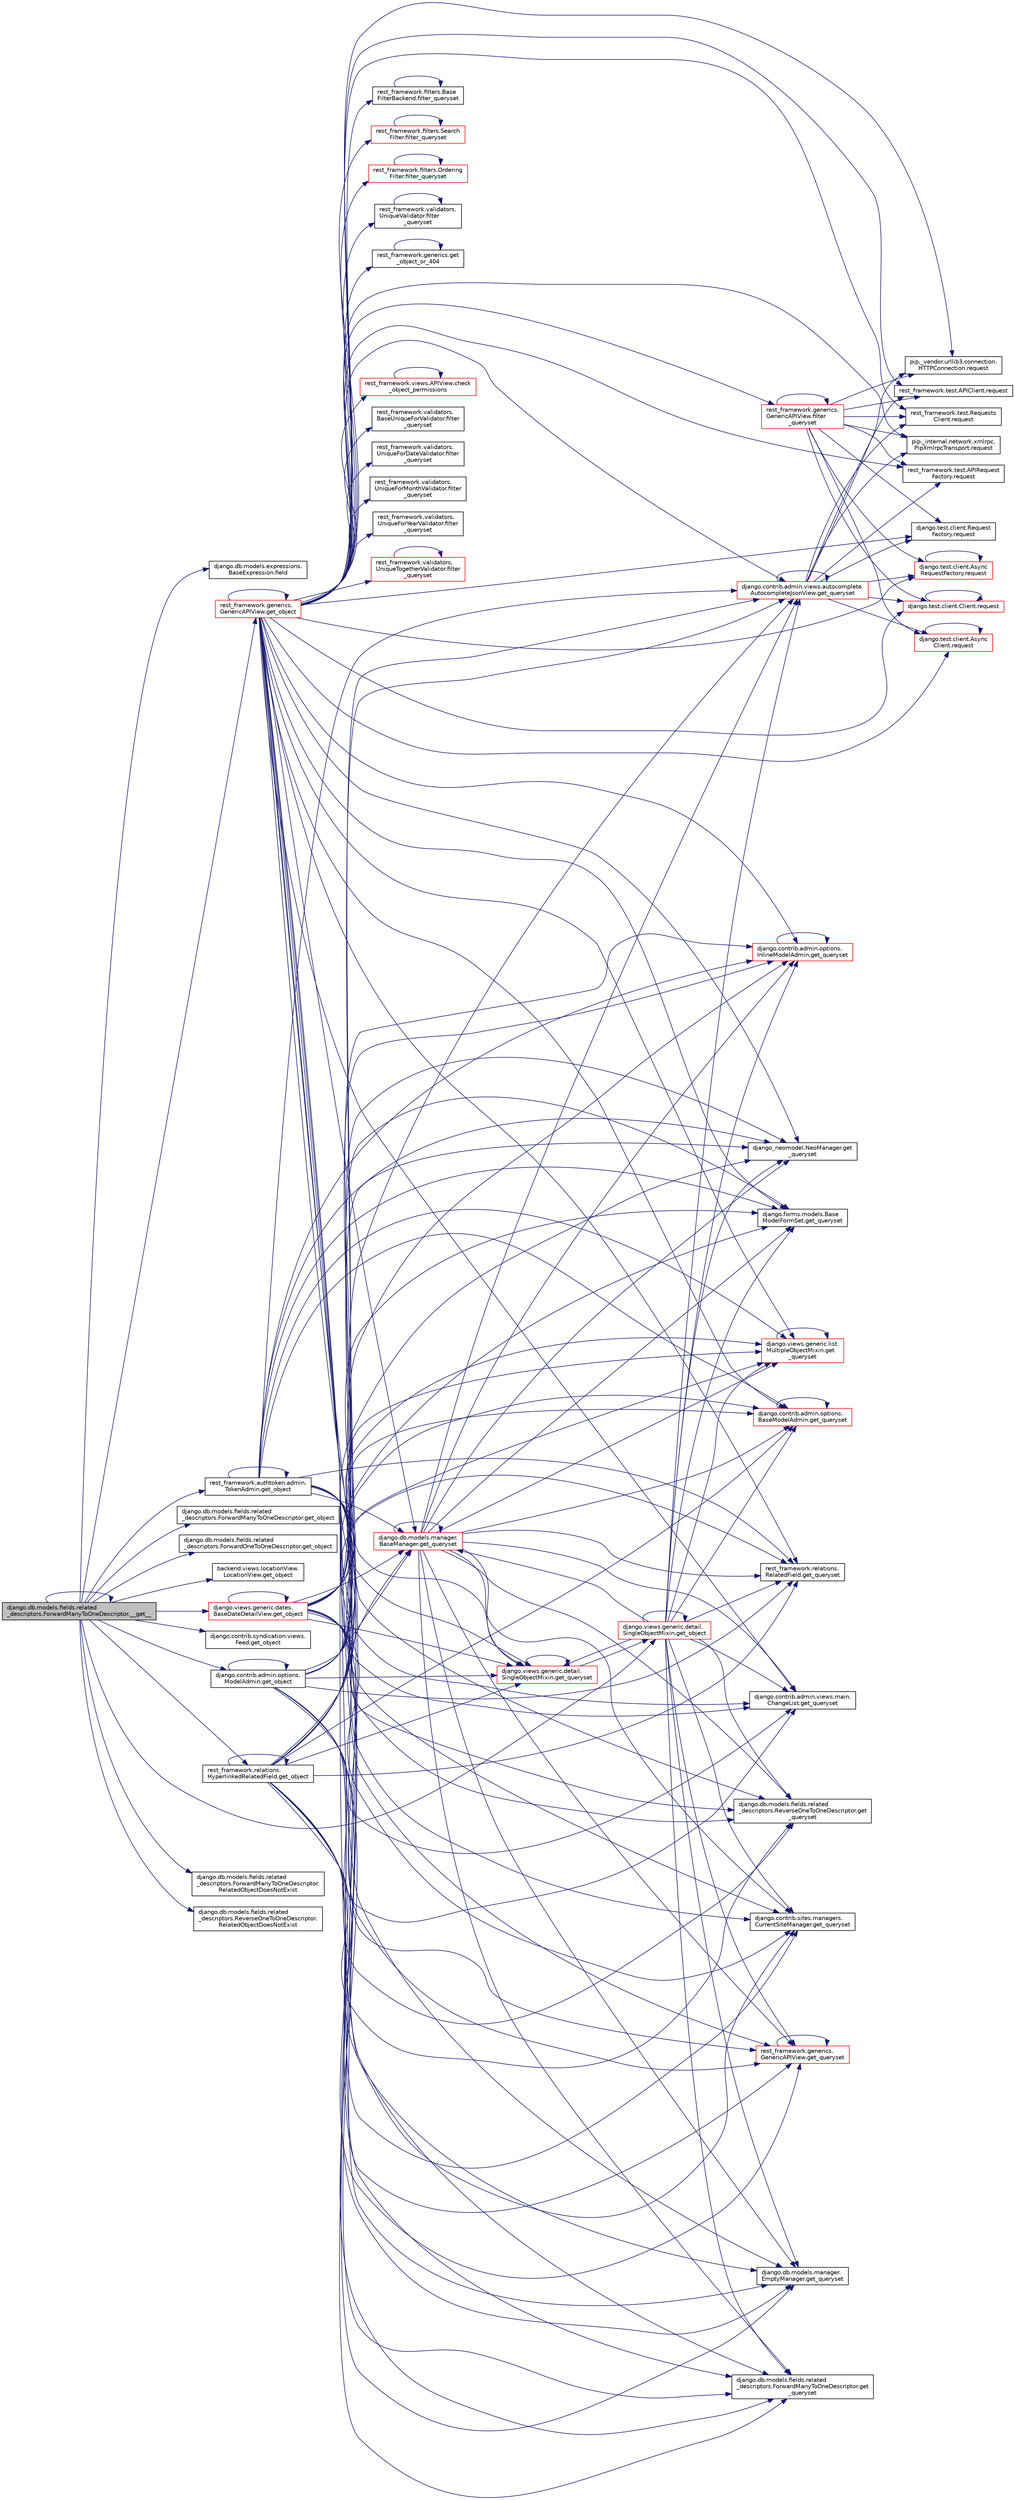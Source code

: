 digraph "django.db.models.fields.related_descriptors.ForwardManyToOneDescriptor.__get__"
{
 // LATEX_PDF_SIZE
  edge [fontname="Helvetica",fontsize="10",labelfontname="Helvetica",labelfontsize="10"];
  node [fontname="Helvetica",fontsize="10",shape=record];
  rankdir="LR";
  Node1 [label="django.db.models.fields.related\l_descriptors.ForwardManyToOneDescriptor.__get__",height=0.2,width=0.4,color="black", fillcolor="grey75", style="filled", fontcolor="black",tooltip=" "];
  Node1 -> Node1 [color="midnightblue",fontsize="10",style="solid",fontname="Helvetica"];
  Node1 -> Node2 [color="midnightblue",fontsize="10",style="solid",fontname="Helvetica"];
  Node2 [label="django.db.models.expressions.\lBaseExpression.field",height=0.2,width=0.4,color="black", fillcolor="white", style="filled",URL="$de/d6b/classdjango_1_1db_1_1models_1_1expressions_1_1_base_expression.html#ac6460ecaca5a7cac6b4bee69bce606fb",tooltip=" "];
  Node1 -> Node3 [color="midnightblue",fontsize="10",style="solid",fontname="Helvetica"];
  Node3 [label="rest_framework.generics.\lGenericAPIView.get_object",height=0.2,width=0.4,color="red", fillcolor="white", style="filled",URL="$d9/d8f/classrest__framework_1_1generics_1_1_generic_a_p_i_view.html#af19daba665c7e3f1329658f71f0dbc1c",tooltip=" "];
  Node3 -> Node4 [color="midnightblue",fontsize="10",style="solid",fontname="Helvetica"];
  Node4 [label="rest_framework.views.APIView.check\l_object_permissions",height=0.2,width=0.4,color="red", fillcolor="white", style="filled",URL="$d3/d7d/classrest__framework_1_1views_1_1_a_p_i_view.html#a370bcc22d8cd17b08a52c6276c7e6866",tooltip=" "];
  Node4 -> Node4 [color="midnightblue",fontsize="10",style="solid",fontname="Helvetica"];
  Node3 -> Node7 [color="midnightblue",fontsize="10",style="solid",fontname="Helvetica"];
  Node7 [label="rest_framework.validators.\lBaseUniqueForValidator.filter\l_queryset",height=0.2,width=0.4,color="black", fillcolor="white", style="filled",URL="$d7/d15/classrest__framework_1_1validators_1_1_base_unique_for_validator.html#ace8b3c145c3261d2e2f4a824cab92729",tooltip=" "];
  Node3 -> Node8 [color="midnightblue",fontsize="10",style="solid",fontname="Helvetica"];
  Node8 [label="rest_framework.validators.\lUniqueForDateValidator.filter\l_queryset",height=0.2,width=0.4,color="black", fillcolor="white", style="filled",URL="$d6/d87/classrest__framework_1_1validators_1_1_unique_for_date_validator.html#afb65123831066f2f7810cdb5fcb1502d",tooltip=" "];
  Node3 -> Node9 [color="midnightblue",fontsize="10",style="solid",fontname="Helvetica"];
  Node9 [label="rest_framework.validators.\lUniqueForMonthValidator.filter\l_queryset",height=0.2,width=0.4,color="black", fillcolor="white", style="filled",URL="$d0/d56/classrest__framework_1_1validators_1_1_unique_for_month_validator.html#a19757f35c1ce1a0944394cee68eabf50",tooltip=" "];
  Node3 -> Node10 [color="midnightblue",fontsize="10",style="solid",fontname="Helvetica"];
  Node10 [label="rest_framework.validators.\lUniqueForYearValidator.filter\l_queryset",height=0.2,width=0.4,color="black", fillcolor="white", style="filled",URL="$da/dd2/classrest__framework_1_1validators_1_1_unique_for_year_validator.html#af9158627f857bc4afb7c8f02594ef9a3",tooltip=" "];
  Node3 -> Node11 [color="midnightblue",fontsize="10",style="solid",fontname="Helvetica"];
  Node11 [label="rest_framework.validators.\lUniqueTogetherValidator.filter\l_queryset",height=0.2,width=0.4,color="red", fillcolor="white", style="filled",URL="$d8/df3/classrest__framework_1_1validators_1_1_unique_together_validator.html#a4febe85f06aaa05c2e5372e409847ae1",tooltip=" "];
  Node11 -> Node11 [color="midnightblue",fontsize="10",style="solid",fontname="Helvetica"];
  Node3 -> Node48 [color="midnightblue",fontsize="10",style="solid",fontname="Helvetica"];
  Node48 [label="rest_framework.generics.\lGenericAPIView.filter\l_queryset",height=0.2,width=0.4,color="red", fillcolor="white", style="filled",URL="$d9/d8f/classrest__framework_1_1generics_1_1_generic_a_p_i_view.html#a8e83d5246dc3bc05d0228ffbd3fa9297",tooltip=" "];
  Node48 -> Node48 [color="midnightblue",fontsize="10",style="solid",fontname="Helvetica"];
  Node48 -> Node49 [color="midnightblue",fontsize="10",style="solid",fontname="Helvetica"];
  Node49 [label="pip._internal.network.xmlrpc.\lPipXmlrpcTransport.request",height=0.2,width=0.4,color="black", fillcolor="white", style="filled",URL="$dd/d8a/classpip_1_1__internal_1_1network_1_1xmlrpc_1_1_pip_xmlrpc_transport.html#adb84317dcc522d845a56ce9cc4f82522",tooltip=" "];
  Node48 -> Node50 [color="midnightblue",fontsize="10",style="solid",fontname="Helvetica"];
  Node50 [label="rest_framework.test.APIRequest\lFactory.request",height=0.2,width=0.4,color="black", fillcolor="white", style="filled",URL="$da/d3c/classrest__framework_1_1test_1_1_a_p_i_request_factory.html#abd5931aada009b9fb1f1577613acd058",tooltip=" "];
  Node48 -> Node51 [color="midnightblue",fontsize="10",style="solid",fontname="Helvetica"];
  Node51 [label="django.test.client.Request\lFactory.request",height=0.2,width=0.4,color="black", fillcolor="white", style="filled",URL="$db/d7f/classdjango_1_1test_1_1client_1_1_request_factory.html#a12550839ba4cbabcf38bff0d2ff69f0a",tooltip=" "];
  Node48 -> Node52 [color="midnightblue",fontsize="10",style="solid",fontname="Helvetica"];
  Node52 [label="django.test.client.Async\lRequestFactory.request",height=0.2,width=0.4,color="red", fillcolor="white", style="filled",URL="$d6/de5/classdjango_1_1test_1_1client_1_1_async_request_factory.html#a8dcee74bc0f05203aa2aa2aad95555a9",tooltip=" "];
  Node52 -> Node52 [color="midnightblue",fontsize="10",style="solid",fontname="Helvetica"];
  Node48 -> Node54 [color="midnightblue",fontsize="10",style="solid",fontname="Helvetica"];
  Node54 [label="django.test.client.Client.request",height=0.2,width=0.4,color="red", fillcolor="white", style="filled",URL="$d2/d2e/classdjango_1_1test_1_1client_1_1_client.html#a4b25cead120a234c08a522e016cb6138",tooltip=" "];
  Node54 -> Node54 [color="midnightblue",fontsize="10",style="solid",fontname="Helvetica"];
  Node48 -> Node59 [color="midnightblue",fontsize="10",style="solid",fontname="Helvetica"];
  Node59 [label="django.test.client.Async\lClient.request",height=0.2,width=0.4,color="red", fillcolor="white", style="filled",URL="$d9/dd7/classdjango_1_1test_1_1client_1_1_async_client.html#a38330cfdf01cb69d3dd0bdb8b9777bd9",tooltip=" "];
  Node59 -> Node59 [color="midnightblue",fontsize="10",style="solid",fontname="Helvetica"];
  Node48 -> Node60 [color="midnightblue",fontsize="10",style="solid",fontname="Helvetica"];
  Node60 [label="pip._vendor.urllib3.connection.\lHTTPConnection.request",height=0.2,width=0.4,color="black", fillcolor="white", style="filled",URL="$d2/d75/classpip_1_1__vendor_1_1urllib3_1_1connection_1_1_h_t_t_p_connection.html#ae44707607a133fa0d27085cc2ea9ef85",tooltip=" "];
  Node48 -> Node517 [color="midnightblue",fontsize="10",style="solid",fontname="Helvetica"];
  Node517 [label="rest_framework.test.APIClient.request",height=0.2,width=0.4,color="black", fillcolor="white", style="filled",URL="$da/d51/classrest__framework_1_1test_1_1_a_p_i_client.html#a77b55b2a0a90921243b61303fc37e59d",tooltip=" "];
  Node48 -> Node518 [color="midnightblue",fontsize="10",style="solid",fontname="Helvetica"];
  Node518 [label="rest_framework.test.Requests\lClient.request",height=0.2,width=0.4,color="black", fillcolor="white", style="filled",URL="$de/dc8/classrest__framework_1_1test_1_1_requests_client.html#ae6de53b1244ae8817b8bf8d6838b72ba",tooltip=" "];
  Node3 -> Node5520 [color="midnightblue",fontsize="10",style="solid",fontname="Helvetica"];
  Node5520 [label="rest_framework.filters.Base\lFilterBackend.filter_queryset",height=0.2,width=0.4,color="black", fillcolor="white", style="filled",URL="$d9/d36/classrest__framework_1_1filters_1_1_base_filter_backend.html#aa4bdead40d84dfae0625253eec6ead8a",tooltip=" "];
  Node5520 -> Node5520 [color="midnightblue",fontsize="10",style="solid",fontname="Helvetica"];
  Node3 -> Node5521 [color="midnightblue",fontsize="10",style="solid",fontname="Helvetica"];
  Node5521 [label="rest_framework.filters.Search\lFilter.filter_queryset",height=0.2,width=0.4,color="red", fillcolor="white", style="filled",URL="$dd/d45/classrest__framework_1_1filters_1_1_search_filter.html#a66840fcc3a7bec1fd02d4f13c945bbe3",tooltip=" "];
  Node5521 -> Node5521 [color="midnightblue",fontsize="10",style="solid",fontname="Helvetica"];
  Node3 -> Node5527 [color="midnightblue",fontsize="10",style="solid",fontname="Helvetica"];
  Node5527 [label="rest_framework.filters.Ordering\lFilter.filter_queryset",height=0.2,width=0.4,color="red", fillcolor="white", style="filled",URL="$d0/d16/classrest__framework_1_1filters_1_1_ordering_filter.html#af0334718806ff1519a860a79735c12c5",tooltip=" "];
  Node5527 -> Node5527 [color="midnightblue",fontsize="10",style="solid",fontname="Helvetica"];
  Node3 -> Node5530 [color="midnightblue",fontsize="10",style="solid",fontname="Helvetica"];
  Node5530 [label="rest_framework.validators.\lUniqueValidator.filter\l_queryset",height=0.2,width=0.4,color="black", fillcolor="white", style="filled",URL="$df/dfd/classrest__framework_1_1validators_1_1_unique_validator.html#a974ee13bb88e07f272d784b7f78b94bc",tooltip=" "];
  Node5530 -> Node5530 [color="midnightblue",fontsize="10",style="solid",fontname="Helvetica"];
  Node3 -> Node3 [color="midnightblue",fontsize="10",style="solid",fontname="Helvetica"];
  Node3 -> Node5531 [color="midnightblue",fontsize="10",style="solid",fontname="Helvetica"];
  Node5531 [label="rest_framework.generics.get\l_object_or_404",height=0.2,width=0.4,color="black", fillcolor="white", style="filled",URL="$d2/d49/namespacerest__framework_1_1generics.html#a8c14ec25bf8a742674d5ac5418b50e92",tooltip=" "];
  Node5531 -> Node5531 [color="midnightblue",fontsize="10",style="solid",fontname="Helvetica"];
  Node3 -> Node721 [color="midnightblue",fontsize="10",style="solid",fontname="Helvetica"];
  Node721 [label="django.contrib.admin.views.autocomplete.\lAutocompleteJsonView.get_queryset",height=0.2,width=0.4,color="red", fillcolor="white", style="filled",URL="$d5/d24/classdjango_1_1contrib_1_1admin_1_1views_1_1autocomplete_1_1_autocomplete_json_view.html#aeba422d947101bce361f0fd32ff7d4d4",tooltip=" "];
  Node721 -> Node721 [color="midnightblue",fontsize="10",style="solid",fontname="Helvetica"];
  Node721 -> Node51 [color="midnightblue",fontsize="10",style="solid",fontname="Helvetica"];
  Node721 -> Node52 [color="midnightblue",fontsize="10",style="solid",fontname="Helvetica"];
  Node721 -> Node54 [color="midnightblue",fontsize="10",style="solid",fontname="Helvetica"];
  Node721 -> Node59 [color="midnightblue",fontsize="10",style="solid",fontname="Helvetica"];
  Node721 -> Node49 [color="midnightblue",fontsize="10",style="solid",fontname="Helvetica"];
  Node721 -> Node50 [color="midnightblue",fontsize="10",style="solid",fontname="Helvetica"];
  Node721 -> Node60 [color="midnightblue",fontsize="10",style="solid",fontname="Helvetica"];
  Node721 -> Node517 [color="midnightblue",fontsize="10",style="solid",fontname="Helvetica"];
  Node721 -> Node518 [color="midnightblue",fontsize="10",style="solid",fontname="Helvetica"];
  Node3 -> Node722 [color="midnightblue",fontsize="10",style="solid",fontname="Helvetica"];
  Node722 [label="django.contrib.sites.managers.\lCurrentSiteManager.get_queryset",height=0.2,width=0.4,color="black", fillcolor="white", style="filled",URL="$dd/d05/classdjango_1_1contrib_1_1sites_1_1managers_1_1_current_site_manager.html#a62f5f3f9f1b932f3bcd36601d46e7509",tooltip=" "];
  Node3 -> Node723 [color="midnightblue",fontsize="10",style="solid",fontname="Helvetica"];
  Node723 [label="django.db.models.manager.\lBaseManager.get_queryset",height=0.2,width=0.4,color="red", fillcolor="white", style="filled",URL="$d1/d1c/classdjango_1_1db_1_1models_1_1manager_1_1_base_manager.html#af0391e929a911c2647412e6e030c28e8",tooltip="PROXIES TO QUERYSET #."];
  Node723 -> Node721 [color="midnightblue",fontsize="10",style="solid",fontname="Helvetica"];
  Node723 -> Node722 [color="midnightblue",fontsize="10",style="solid",fontname="Helvetica"];
  Node723 -> Node723 [color="midnightblue",fontsize="10",style="solid",fontname="Helvetica"];
  Node723 -> Node724 [color="midnightblue",fontsize="10",style="solid",fontname="Helvetica"];
  Node724 [label="django.db.models.manager.\lEmptyManager.get_queryset",height=0.2,width=0.4,color="black", fillcolor="white", style="filled",URL="$d6/da8/classdjango_1_1db_1_1models_1_1manager_1_1_empty_manager.html#a0a5e7cb6efe5e4cb3b15779cf64d1537",tooltip=" "];
  Node723 -> Node725 [color="midnightblue",fontsize="10",style="solid",fontname="Helvetica"];
  Node725 [label="django.forms.models.Base\lModelFormSet.get_queryset",height=0.2,width=0.4,color="black", fillcolor="white", style="filled",URL="$d5/d31/classdjango_1_1forms_1_1models_1_1_base_model_form_set.html#a0ac048453b4a14ff61ebb6c072c29e7e",tooltip=" "];
  Node723 -> Node726 [color="midnightblue",fontsize="10",style="solid",fontname="Helvetica"];
  Node726 [label="django.views.generic.detail.\lSingleObjectMixin.get_queryset",height=0.2,width=0.4,color="red", fillcolor="white", style="filled",URL="$d2/d8d/classdjango_1_1views_1_1generic_1_1detail_1_1_single_object_mixin.html#a7471c8ca174db55504da01b1a06cc5ba",tooltip=" "];
  Node726 -> Node727 [color="midnightblue",fontsize="10",style="solid",fontname="Helvetica"];
  Node727 [label="django.views.generic.detail.\lSingleObjectMixin.get_object",height=0.2,width=0.4,color="red", fillcolor="white", style="filled",URL="$d2/d8d/classdjango_1_1views_1_1generic_1_1detail_1_1_single_object_mixin.html#a2dd2bbde8d843929b3af3056125586d7",tooltip=" "];
  Node727 -> Node727 [color="midnightblue",fontsize="10",style="solid",fontname="Helvetica"];
  Node727 -> Node721 [color="midnightblue",fontsize="10",style="solid",fontname="Helvetica"];
  Node727 -> Node722 [color="midnightblue",fontsize="10",style="solid",fontname="Helvetica"];
  Node727 -> Node723 [color="midnightblue",fontsize="10",style="solid",fontname="Helvetica"];
  Node727 -> Node724 [color="midnightblue",fontsize="10",style="solid",fontname="Helvetica"];
  Node727 -> Node725 [color="midnightblue",fontsize="10",style="solid",fontname="Helvetica"];
  Node727 -> Node726 [color="midnightblue",fontsize="10",style="solid",fontname="Helvetica"];
  Node727 -> Node728 [color="midnightblue",fontsize="10",style="solid",fontname="Helvetica"];
  Node728 [label="django.views.generic.list.\lMultipleObjectMixin.get\l_queryset",height=0.2,width=0.4,color="red", fillcolor="white", style="filled",URL="$dc/db8/classdjango_1_1views_1_1generic_1_1list_1_1_multiple_object_mixin.html#ad98185a338be30a3a7327fbb7c3b4a1a",tooltip=" "];
  Node728 -> Node728 [color="midnightblue",fontsize="10",style="solid",fontname="Helvetica"];
  Node727 -> Node749 [color="midnightblue",fontsize="10",style="solid",fontname="Helvetica"];
  Node749 [label="django_neomodel.NeoManager.get\l_queryset",height=0.2,width=0.4,color="black", fillcolor="white", style="filled",URL="$da/d60/classdjango__neomodel_1_1_neo_manager.html#a7e3562da1326a56612c8d989803cf747",tooltip=" "];
  Node727 -> Node750 [color="midnightblue",fontsize="10",style="solid",fontname="Helvetica"];
  Node750 [label="rest_framework.generics.\lGenericAPIView.get_queryset",height=0.2,width=0.4,color="red", fillcolor="white", style="filled",URL="$d9/d8f/classrest__framework_1_1generics_1_1_generic_a_p_i_view.html#a944b66f9ec49a9d053f34f77f22074da",tooltip=" "];
  Node750 -> Node750 [color="midnightblue",fontsize="10",style="solid",fontname="Helvetica"];
  Node727 -> Node751 [color="midnightblue",fontsize="10",style="solid",fontname="Helvetica"];
  Node751 [label="rest_framework.relations.\lRelatedField.get_queryset",height=0.2,width=0.4,color="black", fillcolor="white", style="filled",URL="$d4/d5c/classrest__framework_1_1relations_1_1_related_field.html#ab7b694008ab6552b950b0b1322d5fad1",tooltip=" "];
  Node727 -> Node752 [color="midnightblue",fontsize="10",style="solid",fontname="Helvetica"];
  Node752 [label="django.db.models.fields.related\l_descriptors.ForwardManyToOneDescriptor.get\l_queryset",height=0.2,width=0.4,color="black", fillcolor="white", style="filled",URL="$d8/d45/classdjango_1_1db_1_1models_1_1fields_1_1related__descriptors_1_1_forward_many_to_one_descriptor.html#a36718f48e6763e2926e8397e318e1322",tooltip=" "];
  Node727 -> Node753 [color="midnightblue",fontsize="10",style="solid",fontname="Helvetica"];
  Node753 [label="django.db.models.fields.related\l_descriptors.ReverseOneToOneDescriptor.get\l_queryset",height=0.2,width=0.4,color="black", fillcolor="white", style="filled",URL="$da/d7c/classdjango_1_1db_1_1models_1_1fields_1_1related__descriptors_1_1_reverse_one_to_one_descriptor.html#afb05e6f36e1366af21cb7ee1fa654cd7",tooltip=" "];
  Node727 -> Node754 [color="midnightblue",fontsize="10",style="solid",fontname="Helvetica"];
  Node754 [label="django.contrib.admin.options.\lBaseModelAdmin.get_queryset",height=0.2,width=0.4,color="red", fillcolor="white", style="filled",URL="$d3/dd6/classdjango_1_1contrib_1_1admin_1_1options_1_1_base_model_admin.html#a9dc124c9d075b1782f0338dd500ec940",tooltip=" "];
  Node754 -> Node754 [color="midnightblue",fontsize="10",style="solid",fontname="Helvetica"];
  Node727 -> Node755 [color="midnightblue",fontsize="10",style="solid",fontname="Helvetica"];
  Node755 [label="django.contrib.admin.options.\lInlineModelAdmin.get_queryset",height=0.2,width=0.4,color="red", fillcolor="white", style="filled",URL="$db/dbb/classdjango_1_1contrib_1_1admin_1_1options_1_1_inline_model_admin.html#adac95e1d43e73c3c82981ad56f2d62e2",tooltip=" "];
  Node755 -> Node755 [color="midnightblue",fontsize="10",style="solid",fontname="Helvetica"];
  Node727 -> Node757 [color="midnightblue",fontsize="10",style="solid",fontname="Helvetica"];
  Node757 [label="django.contrib.admin.views.main.\lChangeList.get_queryset",height=0.2,width=0.4,color="black", fillcolor="white", style="filled",URL="$d7/d58/classdjango_1_1contrib_1_1admin_1_1views_1_1main_1_1_change_list.html#a41f8c78806f49d2ff9e3857f046de3fb",tooltip=" "];
  Node726 -> Node726 [color="midnightblue",fontsize="10",style="solid",fontname="Helvetica"];
  Node723 -> Node728 [color="midnightblue",fontsize="10",style="solid",fontname="Helvetica"];
  Node723 -> Node749 [color="midnightblue",fontsize="10",style="solid",fontname="Helvetica"];
  Node723 -> Node750 [color="midnightblue",fontsize="10",style="solid",fontname="Helvetica"];
  Node723 -> Node751 [color="midnightblue",fontsize="10",style="solid",fontname="Helvetica"];
  Node723 -> Node752 [color="midnightblue",fontsize="10",style="solid",fontname="Helvetica"];
  Node723 -> Node753 [color="midnightblue",fontsize="10",style="solid",fontname="Helvetica"];
  Node723 -> Node754 [color="midnightblue",fontsize="10",style="solid",fontname="Helvetica"];
  Node723 -> Node755 [color="midnightblue",fontsize="10",style="solid",fontname="Helvetica"];
  Node723 -> Node757 [color="midnightblue",fontsize="10",style="solid",fontname="Helvetica"];
  Node3 -> Node724 [color="midnightblue",fontsize="10",style="solid",fontname="Helvetica"];
  Node3 -> Node725 [color="midnightblue",fontsize="10",style="solid",fontname="Helvetica"];
  Node3 -> Node726 [color="midnightblue",fontsize="10",style="solid",fontname="Helvetica"];
  Node3 -> Node728 [color="midnightblue",fontsize="10",style="solid",fontname="Helvetica"];
  Node3 -> Node749 [color="midnightblue",fontsize="10",style="solid",fontname="Helvetica"];
  Node3 -> Node750 [color="midnightblue",fontsize="10",style="solid",fontname="Helvetica"];
  Node3 -> Node751 [color="midnightblue",fontsize="10",style="solid",fontname="Helvetica"];
  Node3 -> Node752 [color="midnightblue",fontsize="10",style="solid",fontname="Helvetica"];
  Node3 -> Node753 [color="midnightblue",fontsize="10",style="solid",fontname="Helvetica"];
  Node3 -> Node754 [color="midnightblue",fontsize="10",style="solid",fontname="Helvetica"];
  Node3 -> Node755 [color="midnightblue",fontsize="10",style="solid",fontname="Helvetica"];
  Node3 -> Node757 [color="midnightblue",fontsize="10",style="solid",fontname="Helvetica"];
  Node3 -> Node49 [color="midnightblue",fontsize="10",style="solid",fontname="Helvetica"];
  Node3 -> Node50 [color="midnightblue",fontsize="10",style="solid",fontname="Helvetica"];
  Node3 -> Node517 [color="midnightblue",fontsize="10",style="solid",fontname="Helvetica"];
  Node3 -> Node51 [color="midnightblue",fontsize="10",style="solid",fontname="Helvetica"];
  Node3 -> Node52 [color="midnightblue",fontsize="10",style="solid",fontname="Helvetica"];
  Node3 -> Node54 [color="midnightblue",fontsize="10",style="solid",fontname="Helvetica"];
  Node3 -> Node59 [color="midnightblue",fontsize="10",style="solid",fontname="Helvetica"];
  Node3 -> Node518 [color="midnightblue",fontsize="10",style="solid",fontname="Helvetica"];
  Node3 -> Node60 [color="midnightblue",fontsize="10",style="solid",fontname="Helvetica"];
  Node1 -> Node851 [color="midnightblue",fontsize="10",style="solid",fontname="Helvetica"];
  Node851 [label="django.db.models.fields.related\l_descriptors.ForwardManyToOneDescriptor.get_object",height=0.2,width=0.4,color="black", fillcolor="white", style="filled",URL="$d8/d45/classdjango_1_1db_1_1models_1_1fields_1_1related__descriptors_1_1_forward_many_to_one_descriptor.html#a9458218e7631d05103497d911a7ecaec",tooltip=" "];
  Node1 -> Node852 [color="midnightblue",fontsize="10",style="solid",fontname="Helvetica"];
  Node852 [label="django.db.models.fields.related\l_descriptors.ForwardOneToOneDescriptor.get_object",height=0.2,width=0.4,color="black", fillcolor="white", style="filled",URL="$db/d3e/classdjango_1_1db_1_1models_1_1fields_1_1related__descriptors_1_1_forward_one_to_one_descriptor.html#a076a95ea857cab6982498e8573bfd451",tooltip=" "];
  Node1 -> Node853 [color="midnightblue",fontsize="10",style="solid",fontname="Helvetica"];
  Node853 [label="backend.views.locationView.\lLocationView.get_object",height=0.2,width=0.4,color="black", fillcolor="white", style="filled",URL="$d8/dae/classbackend_1_1views_1_1location_view_1_1_location_view.html#af51efe9464a4b92a053902e2ac15b90c",tooltip=" "];
  Node1 -> Node854 [color="midnightblue",fontsize="10",style="solid",fontname="Helvetica"];
  Node854 [label="django.views.generic.dates.\lBaseDateDetailView.get_object",height=0.2,width=0.4,color="red", fillcolor="white", style="filled",URL="$d7/da7/classdjango_1_1views_1_1generic_1_1dates_1_1_base_date_detail_view.html#a32d05a2df829a53a3423b48d22d56845",tooltip=" "];
  Node854 -> Node854 [color="midnightblue",fontsize="10",style="solid",fontname="Helvetica"];
  Node854 -> Node721 [color="midnightblue",fontsize="10",style="solid",fontname="Helvetica"];
  Node854 -> Node722 [color="midnightblue",fontsize="10",style="solid",fontname="Helvetica"];
  Node854 -> Node723 [color="midnightblue",fontsize="10",style="solid",fontname="Helvetica"];
  Node854 -> Node724 [color="midnightblue",fontsize="10",style="solid",fontname="Helvetica"];
  Node854 -> Node725 [color="midnightblue",fontsize="10",style="solid",fontname="Helvetica"];
  Node854 -> Node726 [color="midnightblue",fontsize="10",style="solid",fontname="Helvetica"];
  Node854 -> Node728 [color="midnightblue",fontsize="10",style="solid",fontname="Helvetica"];
  Node854 -> Node749 [color="midnightblue",fontsize="10",style="solid",fontname="Helvetica"];
  Node854 -> Node750 [color="midnightblue",fontsize="10",style="solid",fontname="Helvetica"];
  Node854 -> Node751 [color="midnightblue",fontsize="10",style="solid",fontname="Helvetica"];
  Node854 -> Node752 [color="midnightblue",fontsize="10",style="solid",fontname="Helvetica"];
  Node854 -> Node753 [color="midnightblue",fontsize="10",style="solid",fontname="Helvetica"];
  Node854 -> Node754 [color="midnightblue",fontsize="10",style="solid",fontname="Helvetica"];
  Node854 -> Node755 [color="midnightblue",fontsize="10",style="solid",fontname="Helvetica"];
  Node854 -> Node757 [color="midnightblue",fontsize="10",style="solid",fontname="Helvetica"];
  Node1 -> Node727 [color="midnightblue",fontsize="10",style="solid",fontname="Helvetica"];
  Node1 -> Node869 [color="midnightblue",fontsize="10",style="solid",fontname="Helvetica"];
  Node869 [label="django.contrib.syndication.views.\lFeed.get_object",height=0.2,width=0.4,color="black", fillcolor="white", style="filled",URL="$df/de9/classdjango_1_1contrib_1_1syndication_1_1views_1_1_feed.html#a3a5f77eb99cc490e683b12b9cfaba2d9",tooltip=" "];
  Node1 -> Node870 [color="midnightblue",fontsize="10",style="solid",fontname="Helvetica"];
  Node870 [label="django.contrib.admin.options.\lModelAdmin.get_object",height=0.2,width=0.4,color="black", fillcolor="white", style="filled",URL="$d5/d05/classdjango_1_1contrib_1_1admin_1_1options_1_1_model_admin.html#a9d8fe5dc46588f2e6a68135c73c1487f",tooltip=" "];
  Node870 -> Node870 [color="midnightblue",fontsize="10",style="solid",fontname="Helvetica"];
  Node870 -> Node721 [color="midnightblue",fontsize="10",style="solid",fontname="Helvetica"];
  Node870 -> Node722 [color="midnightblue",fontsize="10",style="solid",fontname="Helvetica"];
  Node870 -> Node723 [color="midnightblue",fontsize="10",style="solid",fontname="Helvetica"];
  Node870 -> Node724 [color="midnightblue",fontsize="10",style="solid",fontname="Helvetica"];
  Node870 -> Node725 [color="midnightblue",fontsize="10",style="solid",fontname="Helvetica"];
  Node870 -> Node726 [color="midnightblue",fontsize="10",style="solid",fontname="Helvetica"];
  Node870 -> Node728 [color="midnightblue",fontsize="10",style="solid",fontname="Helvetica"];
  Node870 -> Node749 [color="midnightblue",fontsize="10",style="solid",fontname="Helvetica"];
  Node870 -> Node750 [color="midnightblue",fontsize="10",style="solid",fontname="Helvetica"];
  Node870 -> Node751 [color="midnightblue",fontsize="10",style="solid",fontname="Helvetica"];
  Node870 -> Node752 [color="midnightblue",fontsize="10",style="solid",fontname="Helvetica"];
  Node870 -> Node753 [color="midnightblue",fontsize="10",style="solid",fontname="Helvetica"];
  Node870 -> Node754 [color="midnightblue",fontsize="10",style="solid",fontname="Helvetica"];
  Node870 -> Node755 [color="midnightblue",fontsize="10",style="solid",fontname="Helvetica"];
  Node870 -> Node757 [color="midnightblue",fontsize="10",style="solid",fontname="Helvetica"];
  Node1 -> Node871 [color="midnightblue",fontsize="10",style="solid",fontname="Helvetica"];
  Node871 [label="rest_framework.authtoken.admin.\lTokenAdmin.get_object",height=0.2,width=0.4,color="black", fillcolor="white", style="filled",URL="$dd/d7c/classrest__framework_1_1authtoken_1_1admin_1_1_token_admin.html#a3a99dfedc9482558b2c209121e23128c",tooltip=" "];
  Node871 -> Node871 [color="midnightblue",fontsize="10",style="solid",fontname="Helvetica"];
  Node871 -> Node721 [color="midnightblue",fontsize="10",style="solid",fontname="Helvetica"];
  Node871 -> Node722 [color="midnightblue",fontsize="10",style="solid",fontname="Helvetica"];
  Node871 -> Node723 [color="midnightblue",fontsize="10",style="solid",fontname="Helvetica"];
  Node871 -> Node724 [color="midnightblue",fontsize="10",style="solid",fontname="Helvetica"];
  Node871 -> Node725 [color="midnightblue",fontsize="10",style="solid",fontname="Helvetica"];
  Node871 -> Node726 [color="midnightblue",fontsize="10",style="solid",fontname="Helvetica"];
  Node871 -> Node728 [color="midnightblue",fontsize="10",style="solid",fontname="Helvetica"];
  Node871 -> Node749 [color="midnightblue",fontsize="10",style="solid",fontname="Helvetica"];
  Node871 -> Node750 [color="midnightblue",fontsize="10",style="solid",fontname="Helvetica"];
  Node871 -> Node751 [color="midnightblue",fontsize="10",style="solid",fontname="Helvetica"];
  Node871 -> Node752 [color="midnightblue",fontsize="10",style="solid",fontname="Helvetica"];
  Node871 -> Node753 [color="midnightblue",fontsize="10",style="solid",fontname="Helvetica"];
  Node871 -> Node754 [color="midnightblue",fontsize="10",style="solid",fontname="Helvetica"];
  Node871 -> Node755 [color="midnightblue",fontsize="10",style="solid",fontname="Helvetica"];
  Node871 -> Node757 [color="midnightblue",fontsize="10",style="solid",fontname="Helvetica"];
  Node1 -> Node872 [color="midnightblue",fontsize="10",style="solid",fontname="Helvetica"];
  Node872 [label="rest_framework.relations.\lHyperlinkedRelatedField.get_object",height=0.2,width=0.4,color="black", fillcolor="white", style="filled",URL="$d1/d10/classrest__framework_1_1relations_1_1_hyperlinked_related_field.html#ae5ffa1405c21fd97e837193405ec0cd7",tooltip=" "];
  Node872 -> Node872 [color="midnightblue",fontsize="10",style="solid",fontname="Helvetica"];
  Node872 -> Node721 [color="midnightblue",fontsize="10",style="solid",fontname="Helvetica"];
  Node872 -> Node722 [color="midnightblue",fontsize="10",style="solid",fontname="Helvetica"];
  Node872 -> Node723 [color="midnightblue",fontsize="10",style="solid",fontname="Helvetica"];
  Node872 -> Node724 [color="midnightblue",fontsize="10",style="solid",fontname="Helvetica"];
  Node872 -> Node725 [color="midnightblue",fontsize="10",style="solid",fontname="Helvetica"];
  Node872 -> Node726 [color="midnightblue",fontsize="10",style="solid",fontname="Helvetica"];
  Node872 -> Node728 [color="midnightblue",fontsize="10",style="solid",fontname="Helvetica"];
  Node872 -> Node749 [color="midnightblue",fontsize="10",style="solid",fontname="Helvetica"];
  Node872 -> Node750 [color="midnightblue",fontsize="10",style="solid",fontname="Helvetica"];
  Node872 -> Node751 [color="midnightblue",fontsize="10",style="solid",fontname="Helvetica"];
  Node872 -> Node752 [color="midnightblue",fontsize="10",style="solid",fontname="Helvetica"];
  Node872 -> Node753 [color="midnightblue",fontsize="10",style="solid",fontname="Helvetica"];
  Node872 -> Node754 [color="midnightblue",fontsize="10",style="solid",fontname="Helvetica"];
  Node872 -> Node755 [color="midnightblue",fontsize="10",style="solid",fontname="Helvetica"];
  Node872 -> Node757 [color="midnightblue",fontsize="10",style="solid",fontname="Helvetica"];
  Node1 -> Node5532 [color="midnightblue",fontsize="10",style="solid",fontname="Helvetica"];
  Node5532 [label="django.db.models.fields.related\l_descriptors.ForwardManyToOneDescriptor.\lRelatedObjectDoesNotExist",height=0.2,width=0.4,color="black", fillcolor="white", style="filled",URL="$d8/d45/classdjango_1_1db_1_1models_1_1fields_1_1related__descriptors_1_1_forward_many_to_one_descriptor.html#adec509afaf64b9224cdec1e2772b5c3e",tooltip=" "];
  Node1 -> Node5533 [color="midnightblue",fontsize="10",style="solid",fontname="Helvetica"];
  Node5533 [label="django.db.models.fields.related\l_descriptors.ReverseOneToOneDescriptor.\lRelatedObjectDoesNotExist",height=0.2,width=0.4,color="black", fillcolor="white", style="filled",URL="$da/d7c/classdjango_1_1db_1_1models_1_1fields_1_1related__descriptors_1_1_reverse_one_to_one_descriptor.html#af60c96289079c53aa2cc20c63e189427",tooltip=" "];
}
